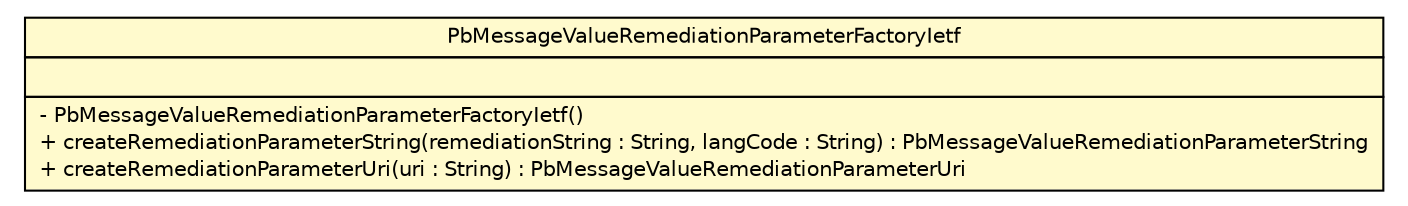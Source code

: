 #!/usr/local/bin/dot
#
# Class diagram 
# Generated by UMLGraph version R5_6 (http://www.umlgraph.org/)
#

digraph G {
	edge [fontname="Helvetica",fontsize=10,labelfontname="Helvetica",labelfontsize=10];
	node [fontname="Helvetica",fontsize=10,shape=plaintext];
	nodesep=0.25;
	ranksep=0.5;
	// org.ietf.nea.pb.message.util.PbMessageValueRemediationParameterFactoryIetf
	c126669 [label=<<table title="org.ietf.nea.pb.message.util.PbMessageValueRemediationParameterFactoryIetf" border="0" cellborder="1" cellspacing="0" cellpadding="2" port="p" bgcolor="lemonChiffon" href="./PbMessageValueRemediationParameterFactoryIetf.html">
		<tr><td><table border="0" cellspacing="0" cellpadding="1">
<tr><td align="center" balign="center"> PbMessageValueRemediationParameterFactoryIetf </td></tr>
		</table></td></tr>
		<tr><td><table border="0" cellspacing="0" cellpadding="1">
<tr><td align="left" balign="left">  </td></tr>
		</table></td></tr>
		<tr><td><table border="0" cellspacing="0" cellpadding="1">
<tr><td align="left" balign="left"> - PbMessageValueRemediationParameterFactoryIetf() </td></tr>
<tr><td align="left" balign="left"> + createRemediationParameterString(remediationString : String, langCode : String) : PbMessageValueRemediationParameterString </td></tr>
<tr><td align="left" balign="left"> + createRemediationParameterUri(uri : String) : PbMessageValueRemediationParameterUri </td></tr>
		</table></td></tr>
		</table>>, URL="./PbMessageValueRemediationParameterFactoryIetf.html", fontname="Helvetica", fontcolor="black", fontsize=10.0];
}

